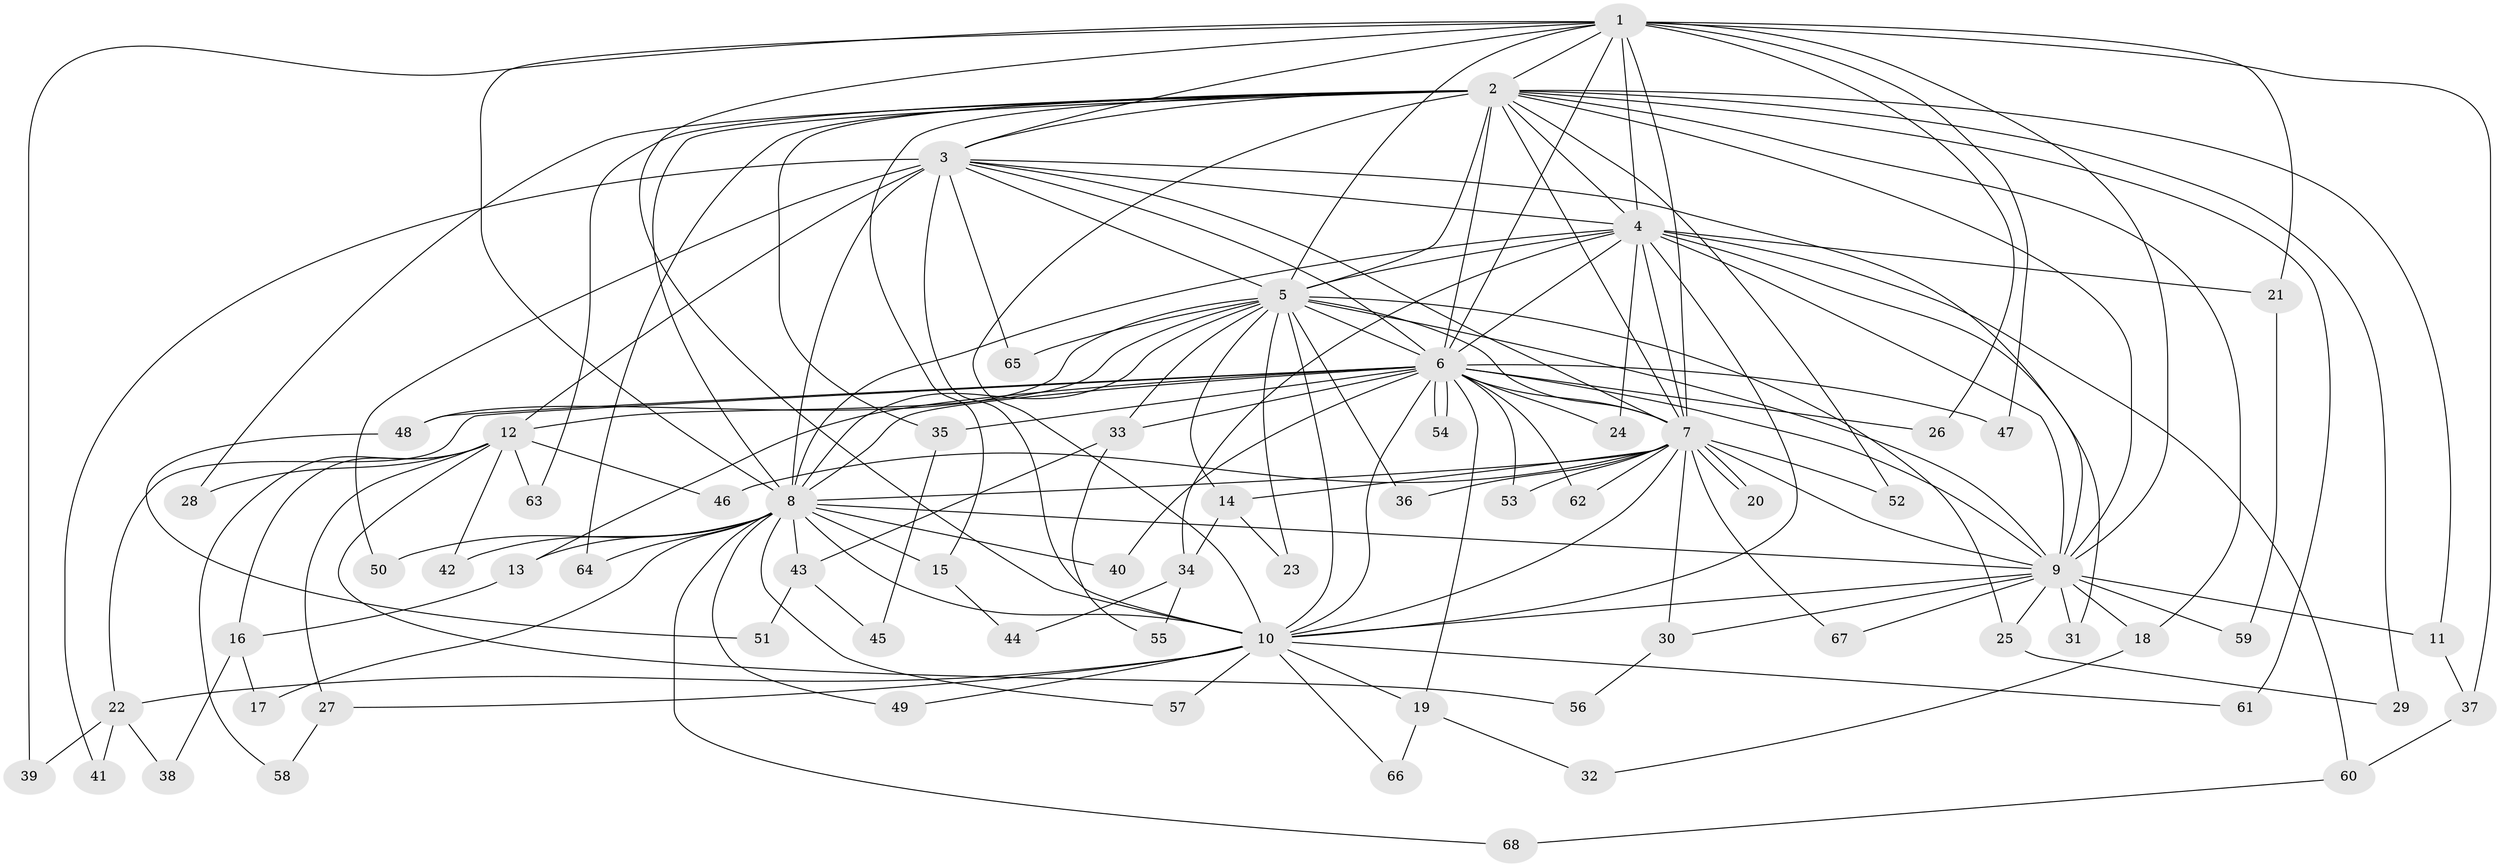 // coarse degree distribution, {17: 0.03571428571428571, 9: 0.07142857142857142, 12: 0.03571428571428571, 13: 0.03571428571428571, 14: 0.03571428571428571, 10: 0.03571428571428571, 11: 0.03571428571428571, 8: 0.03571428571428571, 6: 0.10714285714285714, 3: 0.03571428571428571, 5: 0.14285714285714285, 1: 0.07142857142857142, 4: 0.07142857142857142, 2: 0.25}
// Generated by graph-tools (version 1.1) at 2025/49/03/04/25 22:49:23]
// undirected, 68 vertices, 161 edges
graph export_dot {
  node [color=gray90,style=filled];
  1;
  2;
  3;
  4;
  5;
  6;
  7;
  8;
  9;
  10;
  11;
  12;
  13;
  14;
  15;
  16;
  17;
  18;
  19;
  20;
  21;
  22;
  23;
  24;
  25;
  26;
  27;
  28;
  29;
  30;
  31;
  32;
  33;
  34;
  35;
  36;
  37;
  38;
  39;
  40;
  41;
  42;
  43;
  44;
  45;
  46;
  47;
  48;
  49;
  50;
  51;
  52;
  53;
  54;
  55;
  56;
  57;
  58;
  59;
  60;
  61;
  62;
  63;
  64;
  65;
  66;
  67;
  68;
  1 -- 2;
  1 -- 3;
  1 -- 4;
  1 -- 5;
  1 -- 6;
  1 -- 7;
  1 -- 8;
  1 -- 9;
  1 -- 10;
  1 -- 21;
  1 -- 26;
  1 -- 37;
  1 -- 39;
  1 -- 47;
  2 -- 3;
  2 -- 4;
  2 -- 5;
  2 -- 6;
  2 -- 7;
  2 -- 8;
  2 -- 9;
  2 -- 10;
  2 -- 11;
  2 -- 15;
  2 -- 18;
  2 -- 28;
  2 -- 29;
  2 -- 35;
  2 -- 52;
  2 -- 61;
  2 -- 63;
  2 -- 64;
  3 -- 4;
  3 -- 5;
  3 -- 6;
  3 -- 7;
  3 -- 8;
  3 -- 9;
  3 -- 10;
  3 -- 12;
  3 -- 41;
  3 -- 50;
  3 -- 65;
  4 -- 5;
  4 -- 6;
  4 -- 7;
  4 -- 8;
  4 -- 9;
  4 -- 10;
  4 -- 21;
  4 -- 24;
  4 -- 31;
  4 -- 34;
  4 -- 60;
  5 -- 6;
  5 -- 7;
  5 -- 8;
  5 -- 9;
  5 -- 10;
  5 -- 12;
  5 -- 14;
  5 -- 23;
  5 -- 25;
  5 -- 33;
  5 -- 36;
  5 -- 48;
  5 -- 65;
  6 -- 7;
  6 -- 8;
  6 -- 9;
  6 -- 10;
  6 -- 13;
  6 -- 19;
  6 -- 22;
  6 -- 24;
  6 -- 26;
  6 -- 33;
  6 -- 35;
  6 -- 40;
  6 -- 47;
  6 -- 48;
  6 -- 53;
  6 -- 54;
  6 -- 54;
  6 -- 62;
  7 -- 8;
  7 -- 9;
  7 -- 10;
  7 -- 14;
  7 -- 20;
  7 -- 20;
  7 -- 30;
  7 -- 36;
  7 -- 46;
  7 -- 52;
  7 -- 53;
  7 -- 62;
  7 -- 67;
  8 -- 9;
  8 -- 10;
  8 -- 13;
  8 -- 15;
  8 -- 17;
  8 -- 40;
  8 -- 42;
  8 -- 43;
  8 -- 49;
  8 -- 50;
  8 -- 57;
  8 -- 64;
  8 -- 68;
  9 -- 10;
  9 -- 11;
  9 -- 18;
  9 -- 25;
  9 -- 30;
  9 -- 31;
  9 -- 59;
  9 -- 67;
  10 -- 19;
  10 -- 22;
  10 -- 27;
  10 -- 49;
  10 -- 57;
  10 -- 61;
  10 -- 66;
  11 -- 37;
  12 -- 16;
  12 -- 27;
  12 -- 28;
  12 -- 42;
  12 -- 46;
  12 -- 56;
  12 -- 58;
  12 -- 63;
  13 -- 16;
  14 -- 23;
  14 -- 34;
  15 -- 44;
  16 -- 17;
  16 -- 38;
  18 -- 32;
  19 -- 32;
  19 -- 66;
  21 -- 59;
  22 -- 38;
  22 -- 39;
  22 -- 41;
  25 -- 29;
  27 -- 58;
  30 -- 56;
  33 -- 43;
  33 -- 55;
  34 -- 44;
  34 -- 55;
  35 -- 45;
  37 -- 60;
  43 -- 45;
  43 -- 51;
  48 -- 51;
  60 -- 68;
}
